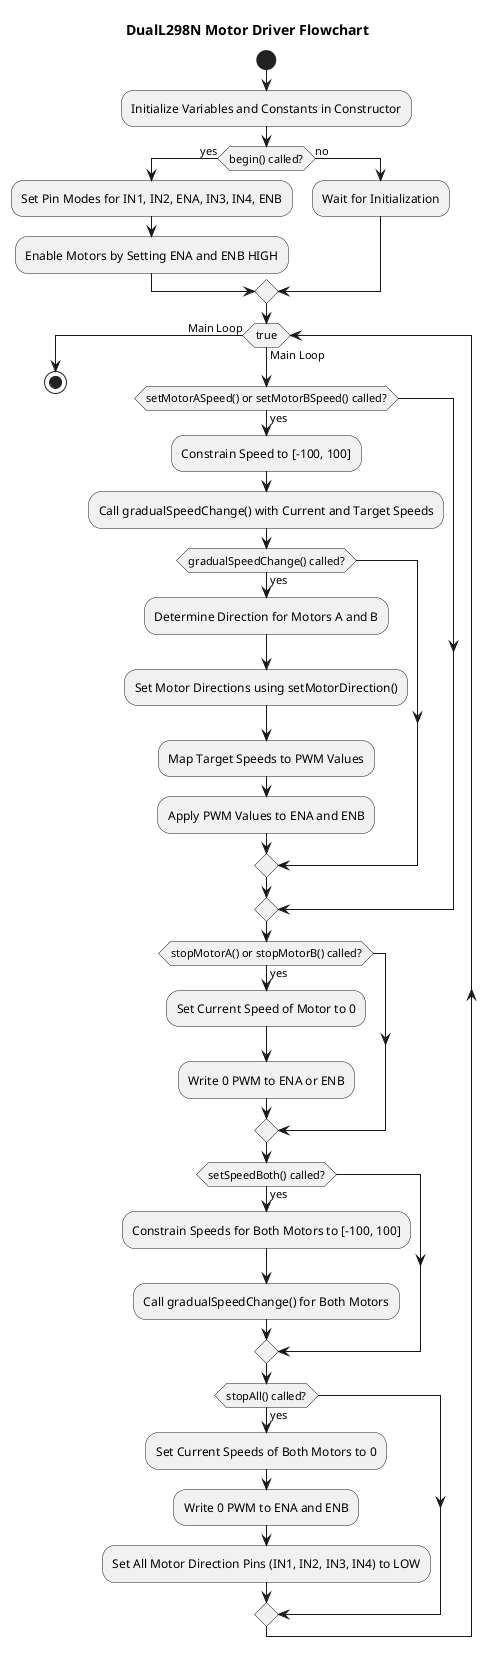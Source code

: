 @startuml
start

title DualL298N Motor Driver Flowchart

:Initialize Variables and Constants in Constructor;

if (begin() called?) then (yes)
  :Set Pin Modes for IN1, IN2, ENA, IN3, IN4, ENB;
  :Enable Motors by Setting ENA and ENB HIGH;
else (no)
  :Wait for Initialization;
endif

while (true) is (Main Loop)
  if (setMotorASpeed() or setMotorBSpeed() called?) then (yes)
    :Constrain Speed to [-100, 100];
    :Call gradualSpeedChange() with Current and Target Speeds;

    if (gradualSpeedChange() called?) then (yes)
      :Determine Direction for Motors A and B;
      :Set Motor Directions using setMotorDirection();
      :Map Target Speeds to PWM Values;
      :Apply PWM Values to ENA and ENB;
    endif
  endif

  if (stopMotorA() or stopMotorB() called?) then (yes)
    :Set Current Speed of Motor to 0;
    :Write 0 PWM to ENA or ENB;
  endif

  if (setSpeedBoth() called?) then (yes)
    :Constrain Speeds for Both Motors to [-100, 100];
    :Call gradualSpeedChange() for Both Motors;
  endif

  if (stopAll() called?) then (yes)
    :Set Current Speeds of Both Motors to 0;
    :Write 0 PWM to ENA and ENB;
    :Set All Motor Direction Pins (IN1, IN2, IN3, IN4) to LOW;
  endif

endwhile (Main Loop)

stop
@enduml
